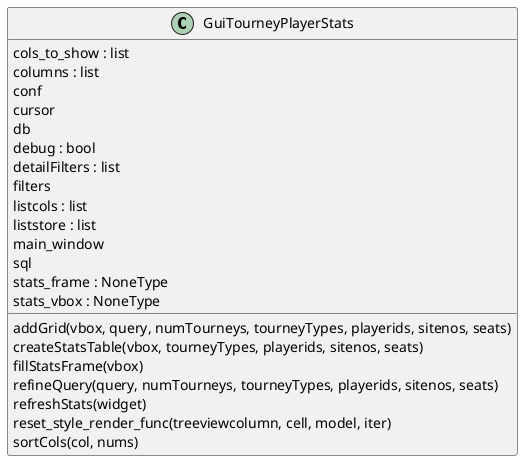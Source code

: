 @startuml classes
set namespaceSeparator none
class "GuiTourneyPlayerStats" as GuiTourneyPlayerStats.GuiTourneyPlayerStats {
  cols_to_show : list
  columns : list
  conf
  cursor
  db
  debug : bool
  detailFilters : list
  filters
  listcols : list
  liststore : list
  main_window
  sql
  stats_frame : NoneType
  stats_vbox : NoneType
  addGrid(vbox, query, numTourneys, tourneyTypes, playerids, sitenos, seats)
  createStatsTable(vbox, tourneyTypes, playerids, sitenos, seats)
  fillStatsFrame(vbox)
  refineQuery(query, numTourneys, tourneyTypes, playerids, sitenos, seats)
  refreshStats(widget)
  reset_style_render_func(treeviewcolumn, cell, model, iter)
  sortCols(col, nums)
}
@enduml
